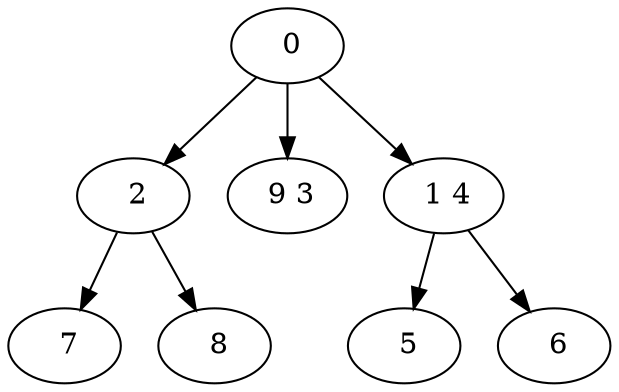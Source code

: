 digraph mytree {
" 0" -> " 2";
" 0" -> " 9 3";
" 0" -> " 1 4";
" 2" -> " 7";
" 2" -> " 8";
" 9 3";
" 1 4" -> " 5";
" 1 4" -> " 6";
" 7";
" 8";
" 5";
" 6";
}
